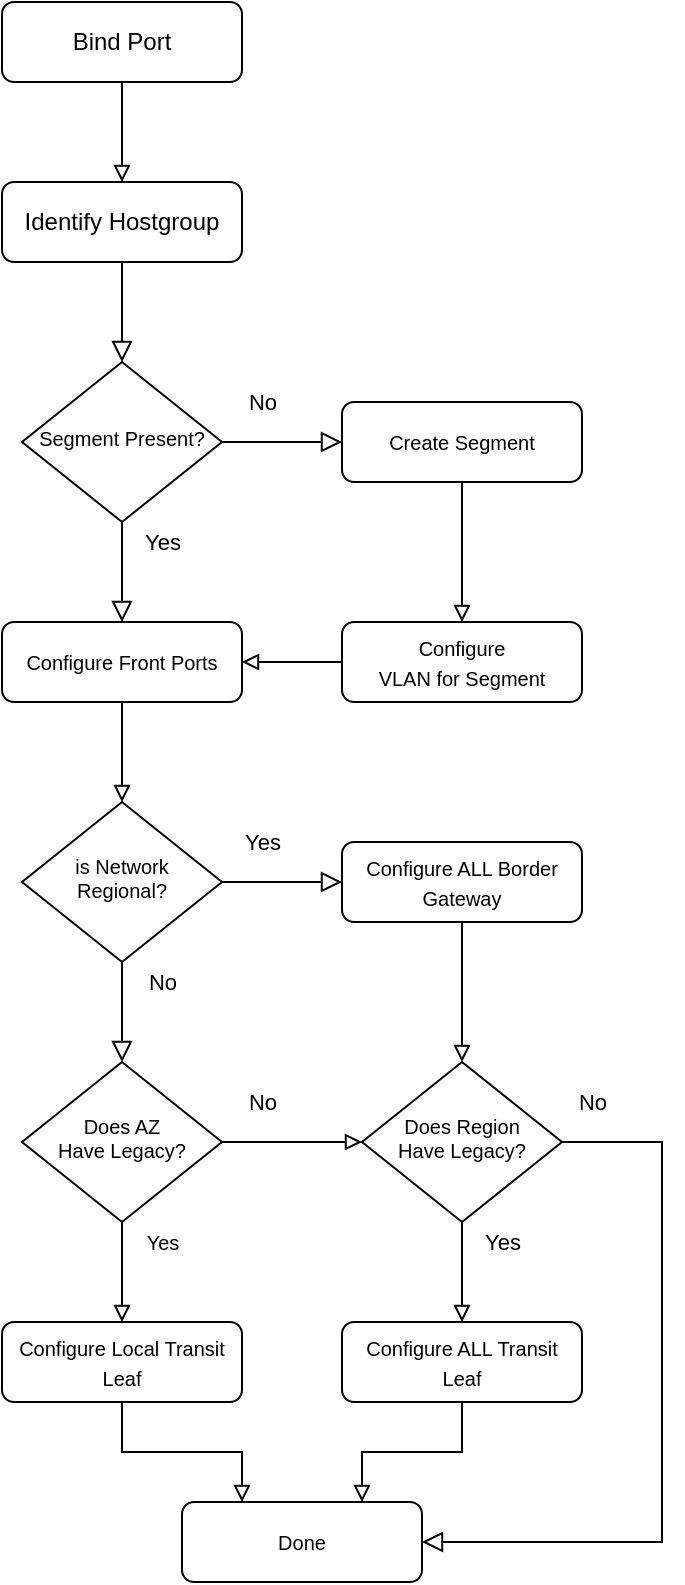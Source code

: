 <mxfile version="17.4.2" type="device"><diagram id="C5RBs43oDa-KdzZeNtuy" name="Page-1"><mxGraphModel dx="1106" dy="2166" grid="1" gridSize="10" guides="1" tooltips="1" connect="1" arrows="1" fold="1" page="1" pageScale="1" pageWidth="827" pageHeight="1169" math="0" shadow="0"><root><mxCell id="WIyWlLk6GJQsqaUBKTNV-0"/><mxCell id="WIyWlLk6GJQsqaUBKTNV-1" parent="WIyWlLk6GJQsqaUBKTNV-0"/><mxCell id="WIyWlLk6GJQsqaUBKTNV-2" value="" style="rounded=0;html=1;jettySize=auto;orthogonalLoop=1;fontSize=11;endArrow=block;endFill=0;endSize=8;strokeWidth=1;shadow=0;labelBackgroundColor=none;edgeStyle=orthogonalEdgeStyle;" parent="WIyWlLk6GJQsqaUBKTNV-1" source="WIyWlLk6GJQsqaUBKTNV-3" target="WIyWlLk6GJQsqaUBKTNV-6" edge="1"><mxGeometry relative="1" as="geometry"/></mxCell><mxCell id="WIyWlLk6GJQsqaUBKTNV-3" value="Identify Hostgroup" style="rounded=1;whiteSpace=wrap;html=1;fontSize=12;glass=0;strokeWidth=1;shadow=0;" parent="WIyWlLk6GJQsqaUBKTNV-1" vertex="1"><mxGeometry x="160" y="80" width="120" height="40" as="geometry"/></mxCell><mxCell id="WIyWlLk6GJQsqaUBKTNV-4" value="Yes" style="rounded=0;html=1;jettySize=auto;orthogonalLoop=1;fontSize=11;endArrow=block;endFill=0;endSize=8;strokeWidth=1;shadow=0;labelBackgroundColor=none;edgeStyle=orthogonalEdgeStyle;entryX=0.5;entryY=0;entryDx=0;entryDy=0;" parent="WIyWlLk6GJQsqaUBKTNV-1" source="WIyWlLk6GJQsqaUBKTNV-6" target="WIyWlLk6GJQsqaUBKTNV-12" edge="1"><mxGeometry x="-0.6" y="20" relative="1" as="geometry"><mxPoint as="offset"/><mxPoint x="220" y="290" as="targetPoint"/></mxGeometry></mxCell><mxCell id="WIyWlLk6GJQsqaUBKTNV-5" value="No" style="edgeStyle=orthogonalEdgeStyle;rounded=0;html=1;jettySize=auto;orthogonalLoop=1;fontSize=11;endArrow=block;endFill=0;endSize=8;strokeWidth=1;shadow=0;labelBackgroundColor=none;" parent="WIyWlLk6GJQsqaUBKTNV-1" source="WIyWlLk6GJQsqaUBKTNV-6" target="WIyWlLk6GJQsqaUBKTNV-7" edge="1"><mxGeometry x="-0.333" y="20" relative="1" as="geometry"><mxPoint as="offset"/></mxGeometry></mxCell><mxCell id="WIyWlLk6GJQsqaUBKTNV-6" value="Segment Present?" style="rhombus;whiteSpace=wrap;html=1;shadow=0;fontFamily=Helvetica;fontSize=10;align=center;strokeWidth=1;spacing=6;spacingTop=-4;" parent="WIyWlLk6GJQsqaUBKTNV-1" vertex="1"><mxGeometry x="170" y="170" width="100" height="80" as="geometry"/></mxCell><mxCell id="zebcWghgKrKemABaGZZO-0" style="edgeStyle=orthogonalEdgeStyle;rounded=0;orthogonalLoop=1;jettySize=auto;html=1;fontSize=10;entryX=0.5;entryY=0;entryDx=0;entryDy=0;endArrow=block;endFill=0;" parent="WIyWlLk6GJQsqaUBKTNV-1" source="WIyWlLk6GJQsqaUBKTNV-7" target="zebcWghgKrKemABaGZZO-2" edge="1"><mxGeometry relative="1" as="geometry"><mxPoint x="510" y="250" as="targetPoint"/><Array as="points"/></mxGeometry></mxCell><mxCell id="WIyWlLk6GJQsqaUBKTNV-7" value="&lt;font style=&quot;font-size: 10px&quot;&gt;Create Segment&lt;/font&gt;" style="rounded=1;whiteSpace=wrap;html=1;fontSize=12;glass=0;strokeWidth=1;shadow=0;" parent="WIyWlLk6GJQsqaUBKTNV-1" vertex="1"><mxGeometry x="330" y="190" width="120" height="40" as="geometry"/></mxCell><mxCell id="zebcWghgKrKemABaGZZO-10" style="edgeStyle=orthogonalEdgeStyle;rounded=0;orthogonalLoop=1;jettySize=auto;html=1;fontSize=10;endArrow=block;endFill=0;" parent="WIyWlLk6GJQsqaUBKTNV-1" source="WIyWlLk6GJQsqaUBKTNV-12" target="zebcWghgKrKemABaGZZO-4" edge="1"><mxGeometry relative="1" as="geometry"/></mxCell><mxCell id="WIyWlLk6GJQsqaUBKTNV-12" value="Configure Front Ports" style="rounded=1;whiteSpace=wrap;html=1;fontSize=10;glass=0;strokeWidth=1;shadow=0;" parent="WIyWlLk6GJQsqaUBKTNV-1" vertex="1"><mxGeometry x="160" y="300" width="120" height="40" as="geometry"/></mxCell><mxCell id="zebcWghgKrKemABaGZZO-3" style="edgeStyle=orthogonalEdgeStyle;rounded=0;orthogonalLoop=1;jettySize=auto;html=1;entryX=1;entryY=0.5;entryDx=0;entryDy=0;fontSize=10;endArrow=block;endFill=0;" parent="WIyWlLk6GJQsqaUBKTNV-1" source="zebcWghgKrKemABaGZZO-2" target="WIyWlLk6GJQsqaUBKTNV-12" edge="1"><mxGeometry relative="1" as="geometry"/></mxCell><mxCell id="zebcWghgKrKemABaGZZO-2" value="&lt;font style=&quot;font-size: 10px&quot;&gt;Configure&lt;br&gt;VLAN for Segment&lt;br&gt;&lt;/font&gt;" style="rounded=1;whiteSpace=wrap;html=1;fontSize=12;glass=0;strokeWidth=1;shadow=0;" parent="WIyWlLk6GJQsqaUBKTNV-1" vertex="1"><mxGeometry x="330" y="300" width="120" height="40" as="geometry"/></mxCell><mxCell id="zebcWghgKrKemABaGZZO-4" value="is Network&lt;br&gt;Regional?" style="rhombus;whiteSpace=wrap;html=1;shadow=0;fontFamily=Helvetica;fontSize=10;align=center;strokeWidth=1;spacing=6;spacingTop=-4;" parent="WIyWlLk6GJQsqaUBKTNV-1" vertex="1"><mxGeometry x="170" y="390" width="100" height="80" as="geometry"/></mxCell><mxCell id="zebcWghgKrKemABaGZZO-5" value="Does Region&lt;br&gt;Have Legacy?" style="rhombus;whiteSpace=wrap;html=1;shadow=0;fontFamily=Helvetica;fontSize=10;align=center;strokeWidth=1;spacing=6;spacingTop=-4;" parent="WIyWlLk6GJQsqaUBKTNV-1" vertex="1"><mxGeometry x="340" y="520" width="100" height="80" as="geometry"/></mxCell><mxCell id="zebcWghgKrKemABaGZZO-11" style="edgeStyle=orthogonalEdgeStyle;rounded=0;orthogonalLoop=1;jettySize=auto;html=1;fontSize=10;endArrow=block;endFill=0;entryX=0.5;entryY=0;entryDx=0;entryDy=0;" parent="WIyWlLk6GJQsqaUBKTNV-1" source="zebcWghgKrKemABaGZZO-6" target="zebcWghgKrKemABaGZZO-5" edge="1"><mxGeometry relative="1" as="geometry"><mxPoint x="500" y="490" as="targetPoint"/></mxGeometry></mxCell><mxCell id="zebcWghgKrKemABaGZZO-6" value="&lt;font style=&quot;font-size: 10px&quot;&gt;Configure ALL Border Gateway&lt;/font&gt;" style="rounded=1;whiteSpace=wrap;html=1;fontSize=12;glass=0;strokeWidth=1;shadow=0;" parent="WIyWlLk6GJQsqaUBKTNV-1" vertex="1"><mxGeometry x="330" y="410" width="120" height="40" as="geometry"/></mxCell><mxCell id="zebcWghgKrKemABaGZZO-7" value="Yes" style="rounded=0;html=1;jettySize=auto;orthogonalLoop=1;fontSize=11;endArrow=block;endFill=0;endSize=8;strokeWidth=1;shadow=0;labelBackgroundColor=none;edgeStyle=orthogonalEdgeStyle;entryX=0;entryY=0.5;entryDx=0;entryDy=0;exitX=1;exitY=0.5;exitDx=0;exitDy=0;" parent="WIyWlLk6GJQsqaUBKTNV-1" source="zebcWghgKrKemABaGZZO-4" target="zebcWghgKrKemABaGZZO-6" edge="1"><mxGeometry x="-0.333" y="20" relative="1" as="geometry"><mxPoint as="offset"/><mxPoint x="230" y="260" as="sourcePoint"/><mxPoint x="230" y="310" as="targetPoint"/></mxGeometry></mxCell><mxCell id="zebcWghgKrKemABaGZZO-9" value="No" style="edgeStyle=orthogonalEdgeStyle;rounded=0;html=1;jettySize=auto;orthogonalLoop=1;fontSize=11;endArrow=block;endFill=0;endSize=8;strokeWidth=1;shadow=0;labelBackgroundColor=none;exitX=0.5;exitY=1;exitDx=0;exitDy=0;entryX=0.5;entryY=0;entryDx=0;entryDy=0;" parent="WIyWlLk6GJQsqaUBKTNV-1" source="zebcWghgKrKemABaGZZO-4" target="VbxCobL0FIfgw2Dbzj1N-0" edge="1"><mxGeometry x="-0.6" y="20" relative="1" as="geometry"><mxPoint as="offset"/><mxPoint x="280" y="220" as="sourcePoint"/><mxPoint x="340" y="220" as="targetPoint"/></mxGeometry></mxCell><mxCell id="zebcWghgKrKemABaGZZO-12" value="&lt;span style=&quot;font-size: 10px&quot;&gt;Done&lt;/span&gt;" style="rounded=1;whiteSpace=wrap;html=1;fontSize=12;glass=0;strokeWidth=1;shadow=0;" parent="WIyWlLk6GJQsqaUBKTNV-1" vertex="1"><mxGeometry x="250" y="740" width="120" height="40" as="geometry"/></mxCell><mxCell id="zebcWghgKrKemABaGZZO-13" value="No" style="rounded=0;html=1;jettySize=auto;orthogonalLoop=1;fontSize=11;endArrow=block;endFill=0;endSize=8;strokeWidth=1;shadow=0;labelBackgroundColor=none;edgeStyle=orthogonalEdgeStyle;exitX=1;exitY=0.5;exitDx=0;exitDy=0;entryX=1;entryY=0.5;entryDx=0;entryDy=0;" parent="WIyWlLk6GJQsqaUBKTNV-1" source="zebcWghgKrKemABaGZZO-5" target="zebcWghgKrKemABaGZZO-12" edge="1"><mxGeometry x="-0.92" y="20" relative="1" as="geometry"><mxPoint as="offset"/><mxPoint x="480" y="640" as="sourcePoint"/><mxPoint x="370" y="890" as="targetPoint"/><Array as="points"><mxPoint x="490" y="560"/><mxPoint x="490" y="760"/></Array></mxGeometry></mxCell><mxCell id="zebcWghgKrKemABaGZZO-18" style="edgeStyle=orthogonalEdgeStyle;rounded=0;orthogonalLoop=1;jettySize=auto;html=1;fontSize=10;endArrow=block;endFill=0;exitX=0.5;exitY=1;exitDx=0;exitDy=0;" parent="WIyWlLk6GJQsqaUBKTNV-1" source="zebcWghgKrKemABaGZZO-5" target="zebcWghgKrKemABaGZZO-17" edge="1"><mxGeometry relative="1" as="geometry"><mxPoint x="390" y="730" as="sourcePoint"/></mxGeometry></mxCell><mxCell id="VbxCobL0FIfgw2Dbzj1N-3" value="Yes" style="edgeLabel;html=1;align=center;verticalAlign=middle;resizable=0;points=[];fontSize=10;" parent="zebcWghgKrKemABaGZZO-18" vertex="1" connectable="0"><mxGeometry y="-1" relative="1" as="geometry"><mxPoint x="-149" y="-15" as="offset"/></mxGeometry></mxCell><mxCell id="VbxCobL0FIfgw2Dbzj1N-9" value="Yes" style="edgeLabel;html=1;align=center;verticalAlign=middle;resizable=0;points=[];" parent="zebcWghgKrKemABaGZZO-18" vertex="1" connectable="0"><mxGeometry x="-0.32" y="-1" relative="1" as="geometry"><mxPoint x="21" y="-7" as="offset"/></mxGeometry></mxCell><mxCell id="VbxCobL0FIfgw2Dbzj1N-8" style="edgeStyle=orthogonalEdgeStyle;rounded=0;orthogonalLoop=1;jettySize=auto;html=1;entryX=0.75;entryY=0;entryDx=0;entryDy=0;endArrow=block;endFill=0;" parent="WIyWlLk6GJQsqaUBKTNV-1" source="zebcWghgKrKemABaGZZO-17" target="zebcWghgKrKemABaGZZO-12" edge="1"><mxGeometry relative="1" as="geometry"/></mxCell><mxCell id="zebcWghgKrKemABaGZZO-17" value="&lt;span style=&quot;font-size: 10px&quot;&gt;Configure ALL Transit Leaf&lt;/span&gt;" style="rounded=1;whiteSpace=wrap;html=1;fontSize=12;glass=0;strokeWidth=1;shadow=0;" parent="WIyWlLk6GJQsqaUBKTNV-1" vertex="1"><mxGeometry x="330" y="650" width="120" height="40" as="geometry"/></mxCell><mxCell id="zebcWghgKrKemABaGZZO-29" style="edgeStyle=orthogonalEdgeStyle;rounded=0;orthogonalLoop=1;jettySize=auto;html=1;entryX=0.5;entryY=0;entryDx=0;entryDy=0;fontSize=10;endArrow=block;endFill=0;" parent="WIyWlLk6GJQsqaUBKTNV-1" source="zebcWghgKrKemABaGZZO-28" target="WIyWlLk6GJQsqaUBKTNV-3" edge="1"><mxGeometry relative="1" as="geometry"/></mxCell><mxCell id="zebcWghgKrKemABaGZZO-28" value="Bind Port" style="rounded=1;whiteSpace=wrap;html=1;fontSize=12;glass=0;strokeWidth=1;shadow=0;" parent="WIyWlLk6GJQsqaUBKTNV-1" vertex="1"><mxGeometry x="160" y="-10" width="120" height="40" as="geometry"/></mxCell><mxCell id="VbxCobL0FIfgw2Dbzj1N-2" style="edgeStyle=orthogonalEdgeStyle;rounded=0;orthogonalLoop=1;jettySize=auto;html=1;entryX=0.5;entryY=0;entryDx=0;entryDy=0;endArrow=block;endFill=0;" parent="WIyWlLk6GJQsqaUBKTNV-1" source="VbxCobL0FIfgw2Dbzj1N-0" target="VbxCobL0FIfgw2Dbzj1N-1" edge="1"><mxGeometry relative="1" as="geometry"/></mxCell><mxCell id="VbxCobL0FIfgw2Dbzj1N-4" style="edgeStyle=orthogonalEdgeStyle;rounded=0;orthogonalLoop=1;jettySize=auto;html=1;endArrow=block;endFill=0;entryX=0;entryY=0.5;entryDx=0;entryDy=0;" parent="WIyWlLk6GJQsqaUBKTNV-1" source="VbxCobL0FIfgw2Dbzj1N-0" edge="1" target="zebcWghgKrKemABaGZZO-5"><mxGeometry relative="1" as="geometry"><mxPoint x="310" y="740" as="targetPoint"/></mxGeometry></mxCell><mxCell id="cUuy2kmidxUzEh1ROcp6-0" value="No" style="edgeLabel;html=1;align=center;verticalAlign=middle;resizable=0;points=[];" vertex="1" connectable="0" parent="VbxCobL0FIfgw2Dbzj1N-4"><mxGeometry x="-0.086" y="2" relative="1" as="geometry"><mxPoint x="-12" y="-18" as="offset"/></mxGeometry></mxCell><mxCell id="VbxCobL0FIfgw2Dbzj1N-0" value="Does AZ&lt;br&gt;Have Legacy?" style="rhombus;whiteSpace=wrap;html=1;shadow=0;fontFamily=Helvetica;fontSize=10;align=center;strokeWidth=1;spacing=6;spacingTop=-4;" parent="WIyWlLk6GJQsqaUBKTNV-1" vertex="1"><mxGeometry x="170" y="520" width="100" height="80" as="geometry"/></mxCell><mxCell id="VbxCobL0FIfgw2Dbzj1N-7" style="edgeStyle=orthogonalEdgeStyle;rounded=0;orthogonalLoop=1;jettySize=auto;html=1;entryX=0.25;entryY=0;entryDx=0;entryDy=0;endArrow=block;endFill=0;" parent="WIyWlLk6GJQsqaUBKTNV-1" source="VbxCobL0FIfgw2Dbzj1N-1" target="zebcWghgKrKemABaGZZO-12" edge="1"><mxGeometry relative="1" as="geometry"/></mxCell><mxCell id="VbxCobL0FIfgw2Dbzj1N-1" value="&lt;span style=&quot;font-size: 10px&quot;&gt;Configure Local Transit Leaf&lt;/span&gt;" style="rounded=1;whiteSpace=wrap;html=1;fontSize=12;glass=0;strokeWidth=1;shadow=0;" parent="WIyWlLk6GJQsqaUBKTNV-1" vertex="1"><mxGeometry x="160" y="650" width="120" height="40" as="geometry"/></mxCell></root></mxGraphModel></diagram></mxfile>